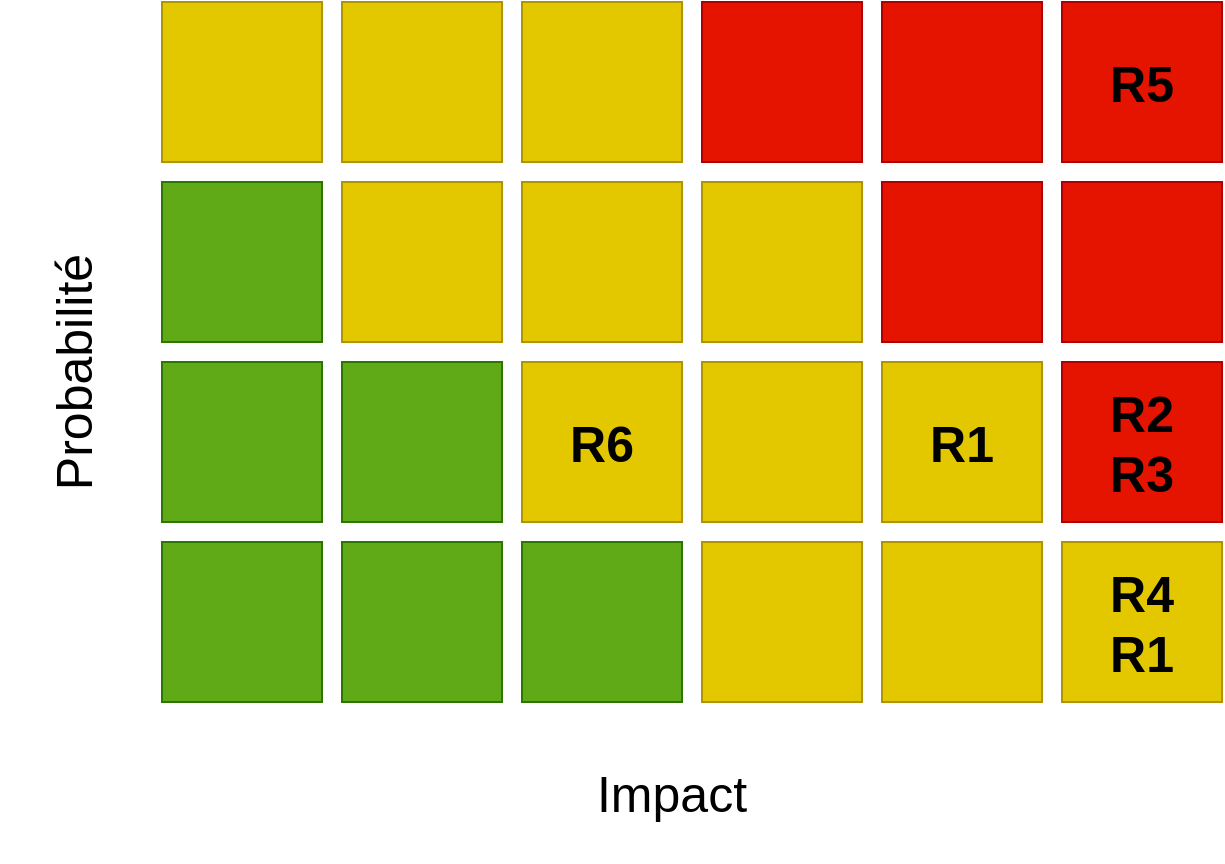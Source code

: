 <mxfile>
    <diagram id="mph6prPXKgcVzb7lsd9D" name="Page-1">
        <mxGraphModel dx="700" dy="1124" grid="1" gridSize="10" guides="1" tooltips="1" connect="1" arrows="1" fold="1" page="1" pageScale="1" pageWidth="850" pageHeight="1100" math="0" shadow="0">
            <root>
                <mxCell id="0"/>
                <mxCell id="1" parent="0"/>
                <mxCell id="3" value="" style="whiteSpace=wrap;html=1;aspect=fixed;fillColor=#e3c800;fontColor=#000000;strokeColor=#B09500;fontStyle=1;fontSize=25;" vertex="1" parent="1">
                    <mxGeometry x="210" y="360" width="80" height="80" as="geometry"/>
                </mxCell>
                <mxCell id="4" value="" style="whiteSpace=wrap;html=1;aspect=fixed;fillColor=#e3c800;fontColor=#000000;strokeColor=#B09500;fontStyle=1;fontSize=25;" vertex="1" parent="1">
                    <mxGeometry x="300" y="360" width="80" height="80" as="geometry"/>
                </mxCell>
                <mxCell id="5" value="" style="whiteSpace=wrap;html=1;aspect=fixed;fillColor=#e51400;fontColor=#ffffff;strokeColor=#B20000;fontStyle=1;fontSize=25;" vertex="1" parent="1">
                    <mxGeometry x="390" y="360" width="80" height="80" as="geometry"/>
                </mxCell>
                <mxCell id="6" value="" style="whiteSpace=wrap;html=1;aspect=fixed;fillColor=#e51400;fontColor=#ffffff;strokeColor=#B20000;fontStyle=1;fontSize=25;" vertex="1" parent="1">
                    <mxGeometry x="480" y="360" width="80" height="80" as="geometry"/>
                </mxCell>
                <mxCell id="7" value="&lt;span style=&quot;color: rgb(0, 0, 0);&quot;&gt;R5&lt;/span&gt;" style="whiteSpace=wrap;html=1;aspect=fixed;fillColor=#e51400;fontColor=#ffffff;strokeColor=#B20000;fontStyle=1;fontSize=25;" vertex="1" parent="1">
                    <mxGeometry x="570" y="360" width="80" height="80" as="geometry"/>
                </mxCell>
                <mxCell id="8" value="" style="whiteSpace=wrap;html=1;aspect=fixed;fillColor=#e3c800;fontColor=#000000;strokeColor=#B09500;fontStyle=1;fontSize=25;" vertex="1" parent="1">
                    <mxGeometry x="120" y="360" width="80" height="80" as="geometry"/>
                </mxCell>
                <mxCell id="9" value="" style="whiteSpace=wrap;html=1;aspect=fixed;fillColor=#e3c800;fontColor=#000000;strokeColor=#B09500;fontStyle=1;fontSize=25;" vertex="1" parent="1">
                    <mxGeometry x="210" y="450" width="80" height="80" as="geometry"/>
                </mxCell>
                <mxCell id="10" value="" style="whiteSpace=wrap;html=1;aspect=fixed;fillColor=#e3c800;fontColor=#000000;strokeColor=#B09500;fontStyle=1;fontSize=25;" vertex="1" parent="1">
                    <mxGeometry x="300" y="450" width="80" height="80" as="geometry"/>
                </mxCell>
                <mxCell id="11" value="" style="whiteSpace=wrap;html=1;aspect=fixed;fillColor=#e3c800;fontColor=#000000;strokeColor=#B09500;fontStyle=1;fontSize=25;" vertex="1" parent="1">
                    <mxGeometry x="390" y="450" width="80" height="80" as="geometry"/>
                </mxCell>
                <mxCell id="12" value="" style="whiteSpace=wrap;html=1;aspect=fixed;fillColor=#e51400;fontColor=#ffffff;strokeColor=#B20000;fontStyle=1;fontSize=25;" vertex="1" parent="1">
                    <mxGeometry x="480" y="450" width="80" height="80" as="geometry"/>
                </mxCell>
                <mxCell id="13" value="" style="whiteSpace=wrap;html=1;aspect=fixed;fillColor=#e51400;fontColor=#ffffff;strokeColor=#B20000;fontStyle=1;fontSize=25;" vertex="1" parent="1">
                    <mxGeometry x="570" y="450" width="80" height="80" as="geometry"/>
                </mxCell>
                <mxCell id="14" value="" style="whiteSpace=wrap;html=1;aspect=fixed;fillColor=#60a917;fontColor=#ffffff;strokeColor=#2D7600;fontStyle=1;fontSize=25;" vertex="1" parent="1">
                    <mxGeometry x="120" y="450" width="80" height="80" as="geometry"/>
                </mxCell>
                <mxCell id="21" value="" style="whiteSpace=wrap;html=1;aspect=fixed;fillColor=#60a917;fontColor=#ffffff;strokeColor=#2D7600;fontStyle=1;fontSize=25;" vertex="1" parent="1">
                    <mxGeometry x="210" y="540" width="80" height="80" as="geometry"/>
                </mxCell>
                <mxCell id="22" value="R6" style="whiteSpace=wrap;html=1;aspect=fixed;fillColor=#e3c800;fontColor=#000000;strokeColor=#B09500;fontStyle=1;fontSize=25;" vertex="1" parent="1">
                    <mxGeometry x="300" y="540" width="80" height="80" as="geometry"/>
                </mxCell>
                <mxCell id="23" value="" style="whiteSpace=wrap;html=1;aspect=fixed;fillColor=#e3c800;fontColor=#000000;strokeColor=#B09500;fontStyle=1;fontSize=25;" vertex="1" parent="1">
                    <mxGeometry x="390" y="540" width="80" height="80" as="geometry"/>
                </mxCell>
                <mxCell id="24" value="R1" style="whiteSpace=wrap;html=1;aspect=fixed;fillColor=#e3c800;fontColor=#000000;strokeColor=#B09500;fontStyle=1;fontSize=25;" vertex="1" parent="1">
                    <mxGeometry x="480" y="540" width="80" height="80" as="geometry"/>
                </mxCell>
                <mxCell id="25" value="&lt;span style=&quot;color: rgb(0, 0, 0);&quot;&gt;R2&lt;br&gt;&lt;/span&gt;&lt;span style=&quot;color: rgb(0, 0, 0);&quot;&gt;R3&lt;/span&gt;" style="whiteSpace=wrap;html=1;aspect=fixed;fillColor=#e51400;fontColor=#ffffff;strokeColor=#B20000;fontStyle=1;fontSize=25;" vertex="1" parent="1">
                    <mxGeometry x="570" y="540" width="80" height="80" as="geometry"/>
                </mxCell>
                <mxCell id="26" value="" style="whiteSpace=wrap;html=1;aspect=fixed;fillColor=#60a917;fontColor=#ffffff;strokeColor=#2D7600;fontStyle=1;fontSize=25;" vertex="1" parent="1">
                    <mxGeometry x="120" y="540" width="80" height="80" as="geometry"/>
                </mxCell>
                <mxCell id="27" value="" style="whiteSpace=wrap;html=1;aspect=fixed;fillColor=#60a917;fontColor=#ffffff;strokeColor=#2D7600;fontStyle=1;fontSize=25;" vertex="1" parent="1">
                    <mxGeometry x="210" y="630" width="80" height="80" as="geometry"/>
                </mxCell>
                <mxCell id="28" value="" style="whiteSpace=wrap;html=1;aspect=fixed;fillColor=#60a917;fontColor=#ffffff;strokeColor=#2D7600;fontStyle=1;fontSize=25;" vertex="1" parent="1">
                    <mxGeometry x="300" y="630" width="80" height="80" as="geometry"/>
                </mxCell>
                <mxCell id="29" value="" style="whiteSpace=wrap;html=1;aspect=fixed;fillColor=#e3c800;fontColor=#000000;strokeColor=#B09500;fontStyle=1;fontSize=25;" vertex="1" parent="1">
                    <mxGeometry x="390" y="630" width="80" height="80" as="geometry"/>
                </mxCell>
                <mxCell id="30" value="" style="whiteSpace=wrap;html=1;aspect=fixed;fillColor=#e3c800;fontColor=#000000;strokeColor=#B09500;fontStyle=1;fontSize=25;" vertex="1" parent="1">
                    <mxGeometry x="480" y="630" width="80" height="80" as="geometry"/>
                </mxCell>
                <mxCell id="31" value="R4&lt;br&gt;R1" style="whiteSpace=wrap;html=1;aspect=fixed;fillColor=#e3c800;fontColor=#000000;strokeColor=#B09500;fontStyle=1;fontSize=25;" vertex="1" parent="1">
                    <mxGeometry x="570" y="630" width="80" height="80" as="geometry"/>
                </mxCell>
                <mxCell id="32" value="" style="whiteSpace=wrap;html=1;aspect=fixed;fillColor=#60a917;fontColor=#ffffff;strokeColor=#2D7600;fontStyle=1;fontSize=25;" vertex="1" parent="1">
                    <mxGeometry x="120" y="630" width="80" height="80" as="geometry"/>
                </mxCell>
                <mxCell id="33" value="&lt;font style=&quot;font-size: 25px;&quot;&gt;Probabilité&lt;/font&gt;" style="text;html=1;strokeColor=none;fillColor=none;align=center;verticalAlign=middle;whiteSpace=wrap;rounded=0;rotation=-90;" vertex="1" parent="1">
                    <mxGeometry y="510" width="150" height="70" as="geometry"/>
                </mxCell>
                <mxCell id="34" value="&lt;font style=&quot;font-size: 25px;&quot;&gt;Impact&lt;/font&gt;" style="text;html=1;strokeColor=none;fillColor=none;align=center;verticalAlign=middle;whiteSpace=wrap;rounded=0;rotation=0;" vertex="1" parent="1">
                    <mxGeometry x="300" y="720" width="150" height="70" as="geometry"/>
                </mxCell>
            </root>
        </mxGraphModel>
    </diagram>
</mxfile>